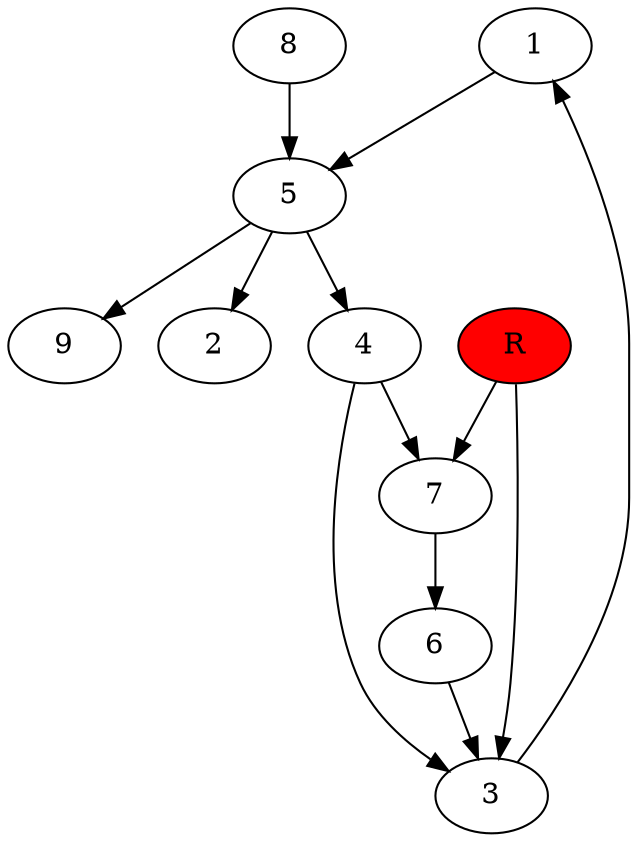 digraph prb3378 {
	1
	2
	3
	4
	5
	6
	7
	8
	R [fillcolor="#ff0000" style=filled]
	1 -> 5
	3 -> 1
	4 -> 3
	4 -> 7
	5 -> 2
	5 -> 4
	5 -> 9
	6 -> 3
	7 -> 6
	8 -> 5
	R -> 3
	R -> 7
}
